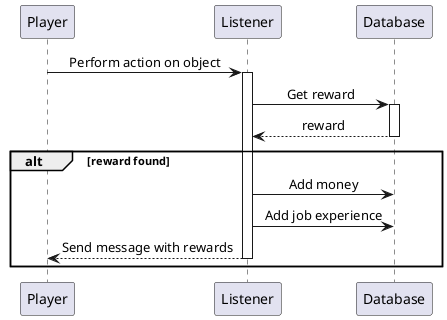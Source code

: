 @startuml job flow

skinparam sequenceMessageAlign center

Player -> Listener : Perform action on object

activate Listener

Listener -> Database : Get reward

activate Database
return reward

alt reward found
    Listener -> Database : Add money
    Listener -> Database : Add job experience
    return Send message with rewards
end

@enduml